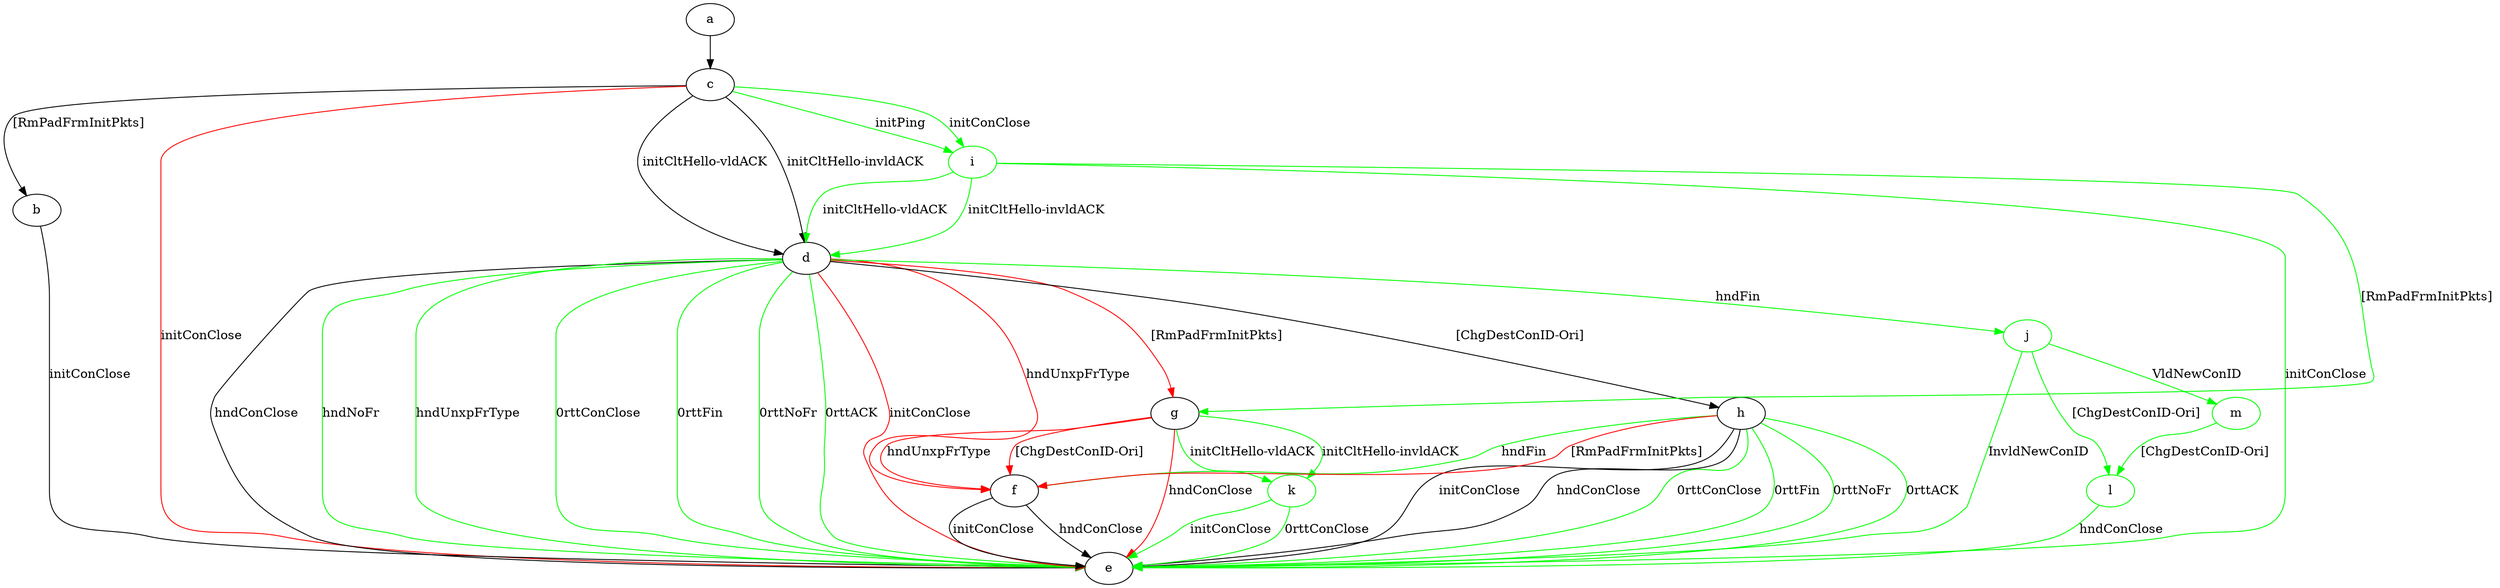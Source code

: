 digraph "" {
	a -> c	[key=0];
	b -> e	[key=0,
		label="initConClose "];
	c -> b	[key=0,
		label="[RmPadFrmInitPkts] "];
	c -> d	[key=0,
		label="initCltHello-vldACK "];
	c -> d	[key=1,
		label="initCltHello-invldACK "];
	c -> e	[key=0,
		color=red,
		label="initConClose "];
	i	[color=green];
	c -> i	[key=0,
		color=green,
		label="initPing "];
	c -> i	[key=1,
		color=green,
		label="initConClose "];
	d -> e	[key=0,
		label="hndConClose "];
	d -> e	[key=1,
		color=green,
		label="hndNoFr "];
	d -> e	[key=2,
		color=green,
		label="hndUnxpFrType "];
	d -> e	[key=3,
		color=green,
		label="0rttConClose "];
	d -> e	[key=4,
		color=green,
		label="0rttFin "];
	d -> e	[key=5,
		color=green,
		label="0rttNoFr "];
	d -> e	[key=6,
		color=green,
		label="0rttACK "];
	d -> e	[key=7,
		color=red,
		label="initConClose "];
	d -> f	[key=0,
		color=red,
		label="hndUnxpFrType "];
	d -> g	[key=0,
		color=red,
		label="[RmPadFrmInitPkts] "];
	d -> h	[key=0,
		label="[ChgDestConID-Ori] "];
	j	[color=green];
	d -> j	[key=0,
		color=green,
		label="hndFin "];
	f -> e	[key=0,
		label="initConClose "];
	f -> e	[key=1,
		label="hndConClose "];
	g -> e	[key=0,
		color=red,
		label="hndConClose "];
	g -> f	[key=0,
		color=red,
		label="hndUnxpFrType "];
	g -> f	[key=1,
		color=red,
		label="[ChgDestConID-Ori] "];
	k	[color=green];
	g -> k	[key=0,
		color=green,
		label="initCltHello-vldACK "];
	g -> k	[key=1,
		color=green,
		label="initCltHello-invldACK "];
	h -> e	[key=0,
		label="initConClose "];
	h -> e	[key=1,
		label="hndConClose "];
	h -> e	[key=2,
		color=green,
		label="0rttConClose "];
	h -> e	[key=3,
		color=green,
		label="0rttFin "];
	h -> e	[key=4,
		color=green,
		label="0rttNoFr "];
	h -> e	[key=5,
		color=green,
		label="0rttACK "];
	h -> f	[key=0,
		color=green,
		label="hndFin "];
	h -> f	[key=1,
		color=red,
		label="[RmPadFrmInitPkts] "];
	i -> d	[key=0,
		color=green,
		label="initCltHello-vldACK "];
	i -> d	[key=1,
		color=green,
		label="initCltHello-invldACK "];
	i -> e	[key=0,
		color=green,
		label="initConClose "];
	i -> g	[key=0,
		color=green,
		label="[RmPadFrmInitPkts] "];
	j -> e	[key=0,
		color=green,
		label="InvldNewConID "];
	l	[color=green];
	j -> l	[key=0,
		color=green,
		label="[ChgDestConID-Ori] "];
	m	[color=green];
	j -> m	[key=0,
		color=green,
		label="VldNewConID "];
	k -> e	[key=0,
		color=green,
		label="initConClose "];
	k -> e	[key=1,
		color=green,
		label="0rttConClose "];
	l -> e	[key=0,
		color=green,
		label="hndConClose "];
	m -> l	[key=0,
		color=green,
		label="[ChgDestConID-Ori] "];
}
